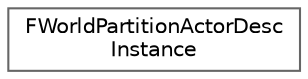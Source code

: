 digraph "Graphical Class Hierarchy"
{
 // INTERACTIVE_SVG=YES
 // LATEX_PDF_SIZE
  bgcolor="transparent";
  edge [fontname=Helvetica,fontsize=10,labelfontname=Helvetica,labelfontsize=10];
  node [fontname=Helvetica,fontsize=10,shape=box,height=0.2,width=0.4];
  rankdir="LR";
  Node0 [id="Node000000",label="FWorldPartitionActorDesc\lInstance",height=0.2,width=0.4,color="grey40", fillcolor="white", style="filled",URL="$d5/d70/classFWorldPartitionActorDescInstance.html",tooltip=" "];
}
